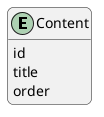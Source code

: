 @startuml
'https://plantuml.com/class-diagram
skinparam roundcorner 12

entity Content {
id
title
order
}

hide methods
@enduml